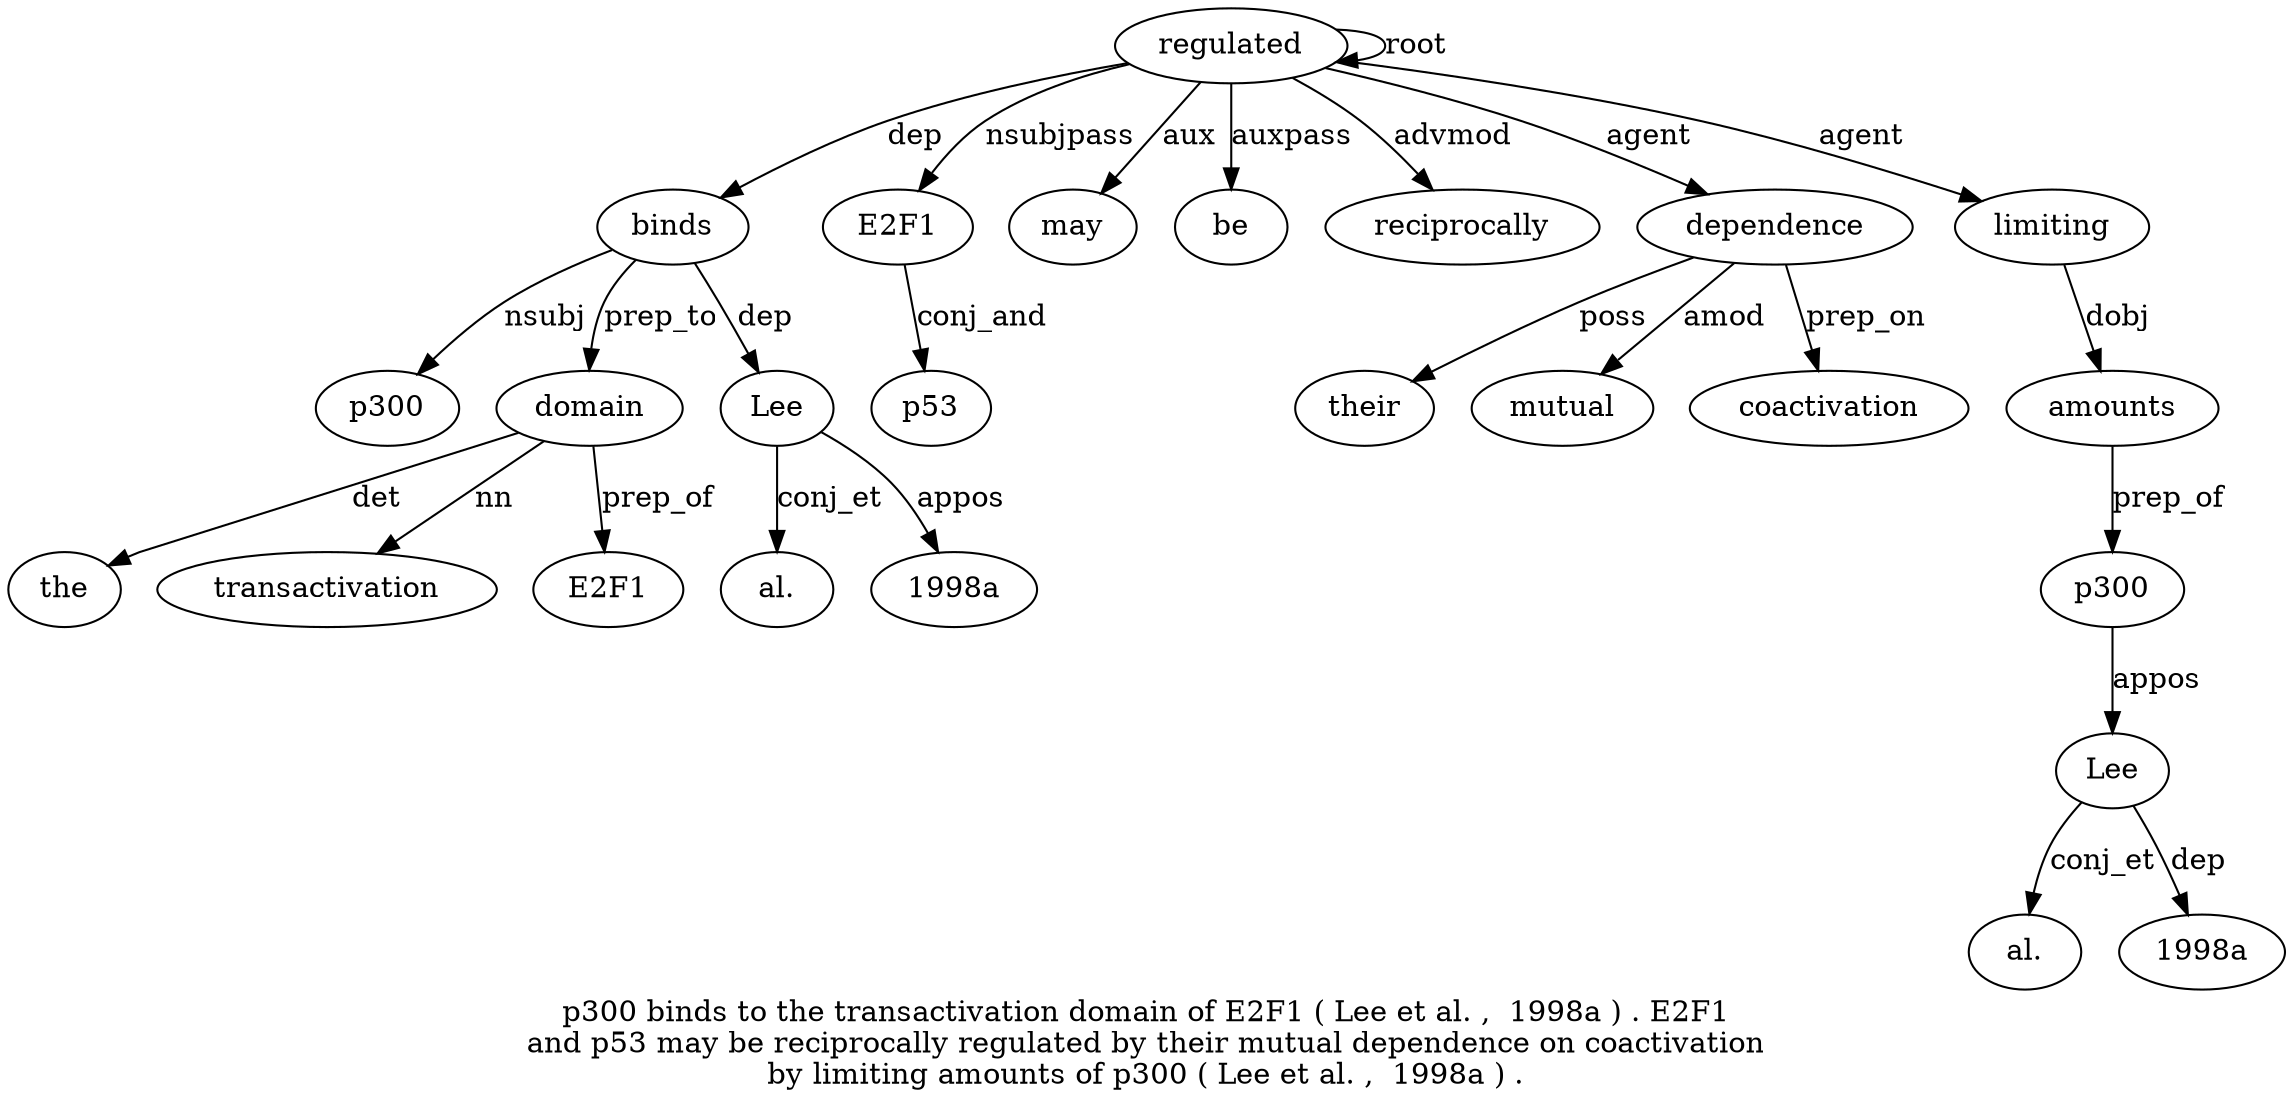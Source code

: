 digraph "p300 binds to the transactivation domain of E2F1 ( Lee et al. ,  1998a ) . E2F1 and p53 may be reciprocally regulated by their mutual dependence on coactivation by limiting amounts of p300 ( Lee et al. ,  1998a ) ." {
label="p300 binds to the transactivation domain of E2F1 ( Lee et al. ,  1998a ) . E2F1
and p53 may be reciprocally regulated by their mutual dependence on coactivation
by limiting amounts of p300 ( Lee et al. ,  1998a ) .";
binds2 [style=filled, fillcolor=white, label=binds];
p3001 [style=filled, fillcolor=white, label=p300];
binds2 -> p3001  [label=nsubj];
regulated23 [style=filled, fillcolor=white, label=regulated];
regulated23 -> binds2  [label=dep];
domain6 [style=filled, fillcolor=white, label=domain];
the4 [style=filled, fillcolor=white, label=the];
domain6 -> the4  [label=det];
transactivation5 [style=filled, fillcolor=white, label=transactivation];
domain6 -> transactivation5  [label=nn];
binds2 -> domain6  [label=prep_to];
E2F18 [style=filled, fillcolor=white, label=E2F1];
domain6 -> E2F18  [label=prep_of];
Lee10 [style=filled, fillcolor=white, label=Lee];
binds2 -> Lee10  [label=dep];
"al.12" [style=filled, fillcolor=white, label="al."];
Lee10 -> "al.12"  [label=conj_et];
"1998a14" [style=filled, fillcolor=white, label="1998a"];
Lee10 -> "1998a14"  [label=appos];
E2F117 [style=filled, fillcolor=white, label=E2F1];
regulated23 -> E2F117  [label=nsubjpass];
p5319 [style=filled, fillcolor=white, label=p53];
E2F117 -> p5319  [label=conj_and];
may20 [style=filled, fillcolor=white, label=may];
regulated23 -> may20  [label=aux];
be21 [style=filled, fillcolor=white, label=be];
regulated23 -> be21  [label=auxpass];
reciprocally22 [style=filled, fillcolor=white, label=reciprocally];
regulated23 -> reciprocally22  [label=advmod];
regulated23 -> regulated23  [label=root];
dependence27 [style=filled, fillcolor=white, label=dependence];
their25 [style=filled, fillcolor=white, label=their];
dependence27 -> their25  [label=poss];
mutual26 [style=filled, fillcolor=white, label=mutual];
dependence27 -> mutual26  [label=amod];
regulated23 -> dependence27  [label=agent];
coactivation29 [style=filled, fillcolor=white, label=coactivation];
dependence27 -> coactivation29  [label=prep_on];
limiting31 [style=filled, fillcolor=white, label=limiting];
regulated23 -> limiting31  [label=agent];
amounts32 [style=filled, fillcolor=white, label=amounts];
limiting31 -> amounts32  [label=dobj];
p30034 [style=filled, fillcolor=white, label=p300];
amounts32 -> p30034  [label=prep_of];
Lee36 [style=filled, fillcolor=white, label=Lee];
p30034 -> Lee36  [label=appos];
"al.38" [style=filled, fillcolor=white, label="al."];
Lee36 -> "al.38"  [label=conj_et];
"1998a40" [style=filled, fillcolor=white, label="1998a"];
Lee36 -> "1998a40"  [label=dep];
}
